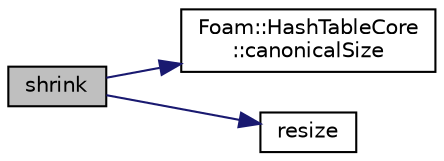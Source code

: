 digraph "shrink"
{
  bgcolor="transparent";
  edge [fontname="Helvetica",fontsize="10",labelfontname="Helvetica",labelfontsize="10"];
  node [fontname="Helvetica",fontsize="10",shape=record];
  rankdir="LR";
  Node1 [label="shrink",height=0.2,width=0.4,color="black", fillcolor="grey75", style="filled", fontcolor="black"];
  Node1 -> Node2 [color="midnightblue",fontsize="10",style="solid",fontname="Helvetica"];
  Node2 [label="Foam::HashTableCore\l::canonicalSize",height=0.2,width=0.4,color="black",URL="$a00985.html#a929b99f07ab644a066b274a57a2e70c7",tooltip="Return a canonical (power-of-two) size. "];
  Node1 -> Node3 [color="midnightblue",fontsize="10",style="solid",fontname="Helvetica"];
  Node3 [label="resize",height=0.2,width=0.4,color="black",URL="$a04571.html#a83c576c299ddb7ba25205e45c942167a"];
}

